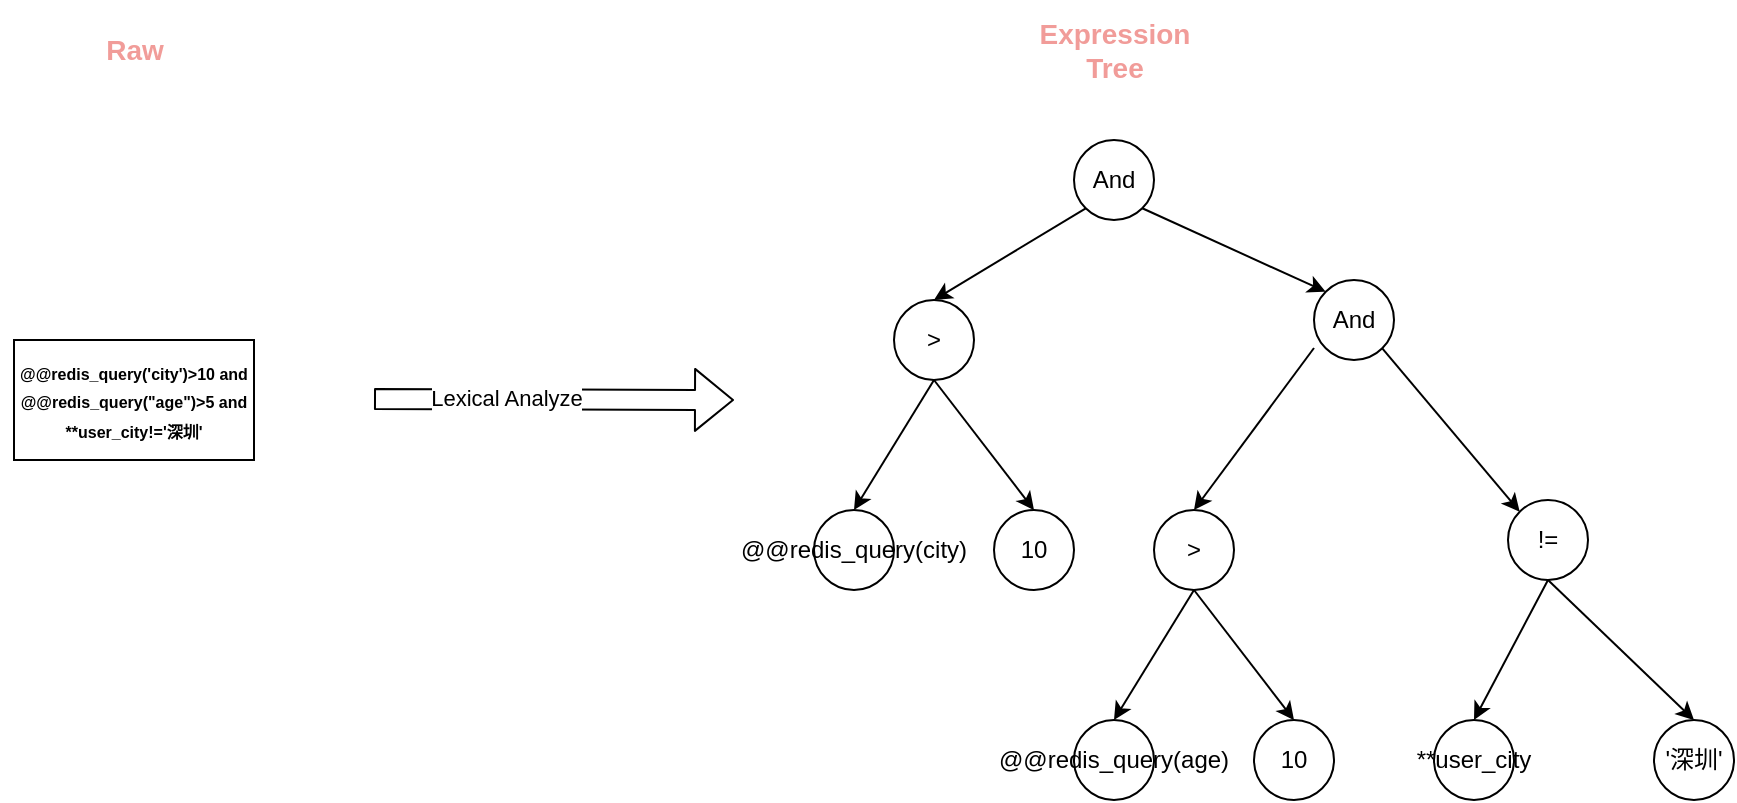 <mxfile version="14.5.3" type="github">
  <diagram id="n86EKAJTnbwMGECXzbh1" name="Page-1">
    <mxGraphModel dx="1255" dy="786" grid="1" gridSize="10" guides="1" tooltips="1" connect="1" arrows="1" fold="1" page="1" pageScale="1" pageWidth="827" pageHeight="1169" math="0" shadow="0">
      <root>
        <mxCell id="0" />
        <mxCell id="1" parent="0" />
        <mxCell id="kA-8osTZPoCyGlQMSd1O-5" value="And" style="ellipse;whiteSpace=wrap;html=1;aspect=fixed;" parent="1" vertex="1">
          <mxGeometry x="690" y="220" width="40" height="40" as="geometry" />
        </mxCell>
        <mxCell id="kA-8osTZPoCyGlQMSd1O-6" value="&amp;gt;" style="ellipse;whiteSpace=wrap;html=1;aspect=fixed;" parent="1" vertex="1">
          <mxGeometry x="610" y="335" width="40" height="40" as="geometry" />
        </mxCell>
        <mxCell id="kA-8osTZPoCyGlQMSd1O-7" value="!=" style="ellipse;whiteSpace=wrap;html=1;aspect=fixed;" parent="1" vertex="1">
          <mxGeometry x="787" y="330" width="40" height="40" as="geometry" />
        </mxCell>
        <mxCell id="kA-8osTZPoCyGlQMSd1O-8" value="@@redis_query(age)" style="ellipse;whiteSpace=wrap;html=1;aspect=fixed;" parent="1" vertex="1">
          <mxGeometry x="570" y="440" width="40" height="40" as="geometry" />
        </mxCell>
        <mxCell id="kA-8osTZPoCyGlQMSd1O-9" value="10" style="ellipse;whiteSpace=wrap;html=1;aspect=fixed;" parent="1" vertex="1">
          <mxGeometry x="660" y="440" width="40" height="40" as="geometry" />
        </mxCell>
        <mxCell id="kA-8osTZPoCyGlQMSd1O-10" value="**user_city" style="ellipse;whiteSpace=wrap;html=1;aspect=fixed;" parent="1" vertex="1">
          <mxGeometry x="750" y="440" width="40" height="40" as="geometry" />
        </mxCell>
        <mxCell id="kA-8osTZPoCyGlQMSd1O-11" value="&#39;深圳&#39;" style="ellipse;whiteSpace=wrap;html=1;aspect=fixed;" parent="1" vertex="1">
          <mxGeometry x="860" y="440" width="40" height="40" as="geometry" />
        </mxCell>
        <mxCell id="kA-8osTZPoCyGlQMSd1O-12" value="" style="endArrow=classic;html=1;exitX=0.5;exitY=1;exitDx=0;exitDy=0;entryX=0.5;entryY=0;entryDx=0;entryDy=0;" parent="1" source="kA-8osTZPoCyGlQMSd1O-6" target="kA-8osTZPoCyGlQMSd1O-8" edge="1">
          <mxGeometry width="50" height="50" relative="1" as="geometry">
            <mxPoint x="350" y="460" as="sourcePoint" />
            <mxPoint x="400" y="410" as="targetPoint" />
          </mxGeometry>
        </mxCell>
        <mxCell id="kA-8osTZPoCyGlQMSd1O-13" value="" style="endArrow=classic;html=1;exitX=0.5;exitY=1;exitDx=0;exitDy=0;entryX=0.5;entryY=0;entryDx=0;entryDy=0;" parent="1" source="kA-8osTZPoCyGlQMSd1O-6" target="kA-8osTZPoCyGlQMSd1O-9" edge="1">
          <mxGeometry width="50" height="50" relative="1" as="geometry">
            <mxPoint x="630" y="385" as="sourcePoint" />
            <mxPoint x="600" y="450" as="targetPoint" />
          </mxGeometry>
        </mxCell>
        <mxCell id="kA-8osTZPoCyGlQMSd1O-14" value="" style="endArrow=classic;html=1;exitX=0.5;exitY=1;exitDx=0;exitDy=0;entryX=0.5;entryY=0;entryDx=0;entryDy=0;" parent="1" source="kA-8osTZPoCyGlQMSd1O-7" target="kA-8osTZPoCyGlQMSd1O-11" edge="1">
          <mxGeometry width="50" height="50" relative="1" as="geometry">
            <mxPoint x="850" y="375" as="sourcePoint" />
            <mxPoint x="900" y="440" as="targetPoint" />
          </mxGeometry>
        </mxCell>
        <mxCell id="kA-8osTZPoCyGlQMSd1O-15" value="" style="endArrow=classic;html=1;exitX=0.5;exitY=1;exitDx=0;exitDy=0;entryX=0.5;entryY=0;entryDx=0;entryDy=0;" parent="1" source="kA-8osTZPoCyGlQMSd1O-7" target="kA-8osTZPoCyGlQMSd1O-10" edge="1">
          <mxGeometry width="50" height="50" relative="1" as="geometry">
            <mxPoint x="830" y="375" as="sourcePoint" />
            <mxPoint x="890" y="450" as="targetPoint" />
          </mxGeometry>
        </mxCell>
        <mxCell id="kA-8osTZPoCyGlQMSd1O-16" value="" style="endArrow=classic;html=1;exitX=0;exitY=0.85;exitDx=0;exitDy=0;entryX=0.5;entryY=0;entryDx=0;entryDy=0;exitPerimeter=0;" parent="1" source="kA-8osTZPoCyGlQMSd1O-5" target="kA-8osTZPoCyGlQMSd1O-6" edge="1">
          <mxGeometry width="50" height="50" relative="1" as="geometry">
            <mxPoint x="680" y="260" as="sourcePoint" />
            <mxPoint x="640" y="325" as="targetPoint" />
          </mxGeometry>
        </mxCell>
        <mxCell id="kA-8osTZPoCyGlQMSd1O-17" value="" style="endArrow=classic;html=1;exitX=1;exitY=1;exitDx=0;exitDy=0;entryX=0;entryY=0;entryDx=0;entryDy=0;" parent="1" source="kA-8osTZPoCyGlQMSd1O-5" target="kA-8osTZPoCyGlQMSd1O-7" edge="1">
          <mxGeometry width="50" height="50" relative="1" as="geometry">
            <mxPoint x="700" y="264" as="sourcePoint" />
            <mxPoint x="640" y="345" as="targetPoint" />
          </mxGeometry>
        </mxCell>
        <mxCell id="kA-8osTZPoCyGlQMSd1O-18" value="" style="shape=flexArrow;endArrow=classic;html=1;" parent="1" edge="1">
          <mxGeometry width="50" height="50" relative="1" as="geometry">
            <mxPoint x="220" y="279.5" as="sourcePoint" />
            <mxPoint x="400" y="280" as="targetPoint" />
          </mxGeometry>
        </mxCell>
        <mxCell id="kA-8osTZPoCyGlQMSd1O-30" value="Lexical Analyze" style="edgeLabel;html=1;align=center;verticalAlign=middle;resizable=0;points=[];" parent="kA-8osTZPoCyGlQMSd1O-18" vertex="1" connectable="0">
          <mxGeometry x="-0.267" y="1" relative="1" as="geometry">
            <mxPoint as="offset" />
          </mxGeometry>
        </mxCell>
        <mxCell id="kA-8osTZPoCyGlQMSd1O-19" value="&lt;font color=&quot;#f19c99&quot; style=&quot;font-size: 14px;&quot;&gt;&lt;b style=&quot;font-size: 14px;&quot;&gt;Expression&lt;br style=&quot;font-size: 14px;&quot;&gt;Tree&lt;/b&gt;&lt;/font&gt;" style="text;html=1;strokeColor=none;fillColor=none;align=center;verticalAlign=middle;whiteSpace=wrap;rounded=0;fontSize=14;" parent="1" vertex="1">
          <mxGeometry x="523.5" y="80" width="133" height="50" as="geometry" />
        </mxCell>
        <mxCell id="kA-8osTZPoCyGlQMSd1O-21" value="&lt;span&gt;&lt;b&gt;&lt;font style=&quot;font-size: 8px&quot;&gt;@@redis_query(&#39;city&#39;)&amp;gt;10 and @@redis_query(&quot;age&quot;)&amp;gt;5 and **user_city!=&#39;深圳&#39;&lt;/font&gt;&lt;/b&gt;&lt;/span&gt;" style="rounded=0;whiteSpace=wrap;html=1;" parent="1" vertex="1">
          <mxGeometry x="40" y="250" width="120" height="60" as="geometry" />
        </mxCell>
        <mxCell id="kA-8osTZPoCyGlQMSd1O-22" value="And" style="ellipse;whiteSpace=wrap;html=1;aspect=fixed;" parent="1" vertex="1">
          <mxGeometry x="570" y="150" width="40" height="40" as="geometry" />
        </mxCell>
        <mxCell id="kA-8osTZPoCyGlQMSd1O-23" value="&amp;gt;" style="ellipse;whiteSpace=wrap;html=1;aspect=fixed;" parent="1" vertex="1">
          <mxGeometry x="480" y="230" width="40" height="40" as="geometry" />
        </mxCell>
        <mxCell id="kA-8osTZPoCyGlQMSd1O-24" value="@@redis_query(city)" style="ellipse;whiteSpace=wrap;html=1;aspect=fixed;" parent="1" vertex="1">
          <mxGeometry x="440" y="335" width="40" height="40" as="geometry" />
        </mxCell>
        <mxCell id="kA-8osTZPoCyGlQMSd1O-25" value="10" style="ellipse;whiteSpace=wrap;html=1;aspect=fixed;" parent="1" vertex="1">
          <mxGeometry x="530" y="335" width="40" height="40" as="geometry" />
        </mxCell>
        <mxCell id="kA-8osTZPoCyGlQMSd1O-26" value="" style="endArrow=classic;html=1;exitX=0.5;exitY=1;exitDx=0;exitDy=0;entryX=0.5;entryY=0;entryDx=0;entryDy=0;" parent="1" source="kA-8osTZPoCyGlQMSd1O-23" target="kA-8osTZPoCyGlQMSd1O-24" edge="1">
          <mxGeometry width="50" height="50" relative="1" as="geometry">
            <mxPoint x="220" y="355" as="sourcePoint" />
            <mxPoint x="270" y="305" as="targetPoint" />
          </mxGeometry>
        </mxCell>
        <mxCell id="kA-8osTZPoCyGlQMSd1O-27" value="" style="endArrow=classic;html=1;exitX=0.5;exitY=1;exitDx=0;exitDy=0;entryX=0.5;entryY=0;entryDx=0;entryDy=0;" parent="1" source="kA-8osTZPoCyGlQMSd1O-23" target="kA-8osTZPoCyGlQMSd1O-25" edge="1">
          <mxGeometry width="50" height="50" relative="1" as="geometry">
            <mxPoint x="500" y="280" as="sourcePoint" />
            <mxPoint x="470" y="345" as="targetPoint" />
          </mxGeometry>
        </mxCell>
        <mxCell id="kA-8osTZPoCyGlQMSd1O-28" value="" style="endArrow=classic;html=1;exitX=0;exitY=1;exitDx=0;exitDy=0;entryX=0.5;entryY=0;entryDx=0;entryDy=0;" parent="1" source="kA-8osTZPoCyGlQMSd1O-22" target="kA-8osTZPoCyGlQMSd1O-23" edge="1">
          <mxGeometry width="50" height="50" relative="1" as="geometry">
            <mxPoint x="510" y="280" as="sourcePoint" />
            <mxPoint x="560" y="345" as="targetPoint" />
          </mxGeometry>
        </mxCell>
        <mxCell id="kA-8osTZPoCyGlQMSd1O-29" value="" style="endArrow=classic;html=1;exitX=1;exitY=1;exitDx=0;exitDy=0;entryX=0;entryY=0;entryDx=0;entryDy=0;" parent="1" source="kA-8osTZPoCyGlQMSd1O-22" target="kA-8osTZPoCyGlQMSd1O-5" edge="1">
          <mxGeometry width="50" height="50" relative="1" as="geometry">
            <mxPoint x="585.858" y="194.142" as="sourcePoint" />
            <mxPoint x="510" y="240" as="targetPoint" />
          </mxGeometry>
        </mxCell>
        <mxCell id="kA-8osTZPoCyGlQMSd1O-32" value="&lt;font color=&quot;#f19c99&quot;&gt;&lt;b&gt;Raw&lt;/b&gt;&lt;/font&gt;" style="text;html=1;strokeColor=none;fillColor=none;align=center;verticalAlign=middle;whiteSpace=wrap;rounded=0;fontSize=14;" parent="1" vertex="1">
          <mxGeometry x="33.5" y="80" width="133" height="50" as="geometry" />
        </mxCell>
      </root>
    </mxGraphModel>
  </diagram>
</mxfile>
